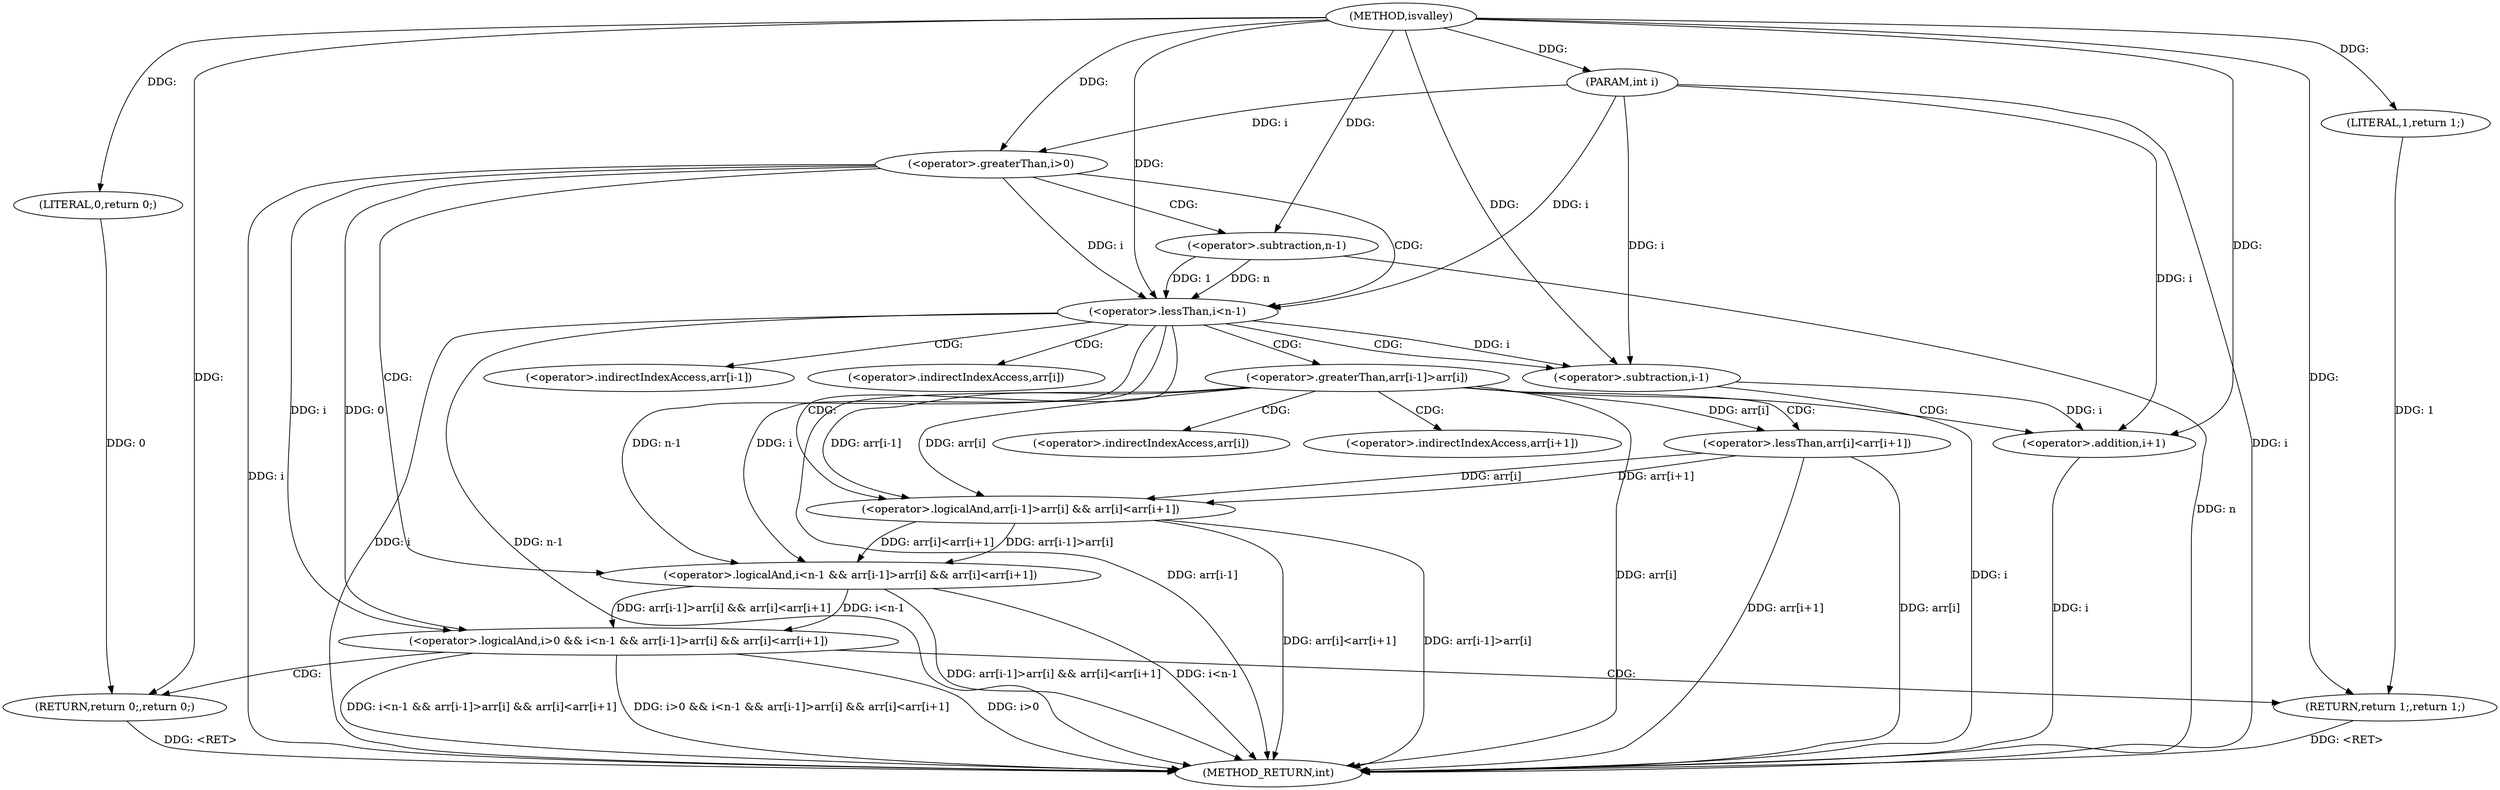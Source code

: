 digraph "isvalley" {  
"1000139" [label = "(METHOD,isvalley)" ]
"1000176" [label = "(METHOD_RETURN,int)" ]
"1000140" [label = "(PARAM,int i)" ]
"1000174" [label = "(RETURN,return 0;,return 0;)" ]
"1000143" [label = "(<operator>.logicalAnd,i>0 && i<n-1 && arr[i-1]>arr[i] && arr[i]<arr[i+1])" ]
"1000172" [label = "(RETURN,return 1;,return 1;)" ]
"1000175" [label = "(LITERAL,0,return 0;)" ]
"1000173" [label = "(LITERAL,1,return 1;)" ]
"1000144" [label = "(<operator>.greaterThan,i>0)" ]
"1000147" [label = "(<operator>.logicalAnd,i<n-1 && arr[i-1]>arr[i] && arr[i]<arr[i+1])" ]
"1000148" [label = "(<operator>.lessThan,i<n-1)" ]
"1000153" [label = "(<operator>.logicalAnd,arr[i-1]>arr[i] && arr[i]<arr[i+1])" ]
"1000150" [label = "(<operator>.subtraction,n-1)" ]
"1000154" [label = "(<operator>.greaterThan,arr[i-1]>arr[i])" ]
"1000163" [label = "(<operator>.lessThan,arr[i]<arr[i+1])" ]
"1000157" [label = "(<operator>.subtraction,i-1)" ]
"1000169" [label = "(<operator>.addition,i+1)" ]
"1000155" [label = "(<operator>.indirectIndexAccess,arr[i-1])" ]
"1000160" [label = "(<operator>.indirectIndexAccess,arr[i])" ]
"1000164" [label = "(<operator>.indirectIndexAccess,arr[i])" ]
"1000167" [label = "(<operator>.indirectIndexAccess,arr[i+1])" ]
  "1000172" -> "1000176"  [ label = "DDG: <RET>"] 
  "1000174" -> "1000176"  [ label = "DDG: <RET>"] 
  "1000140" -> "1000176"  [ label = "DDG: i"] 
  "1000144" -> "1000176"  [ label = "DDG: i"] 
  "1000143" -> "1000176"  [ label = "DDG: i>0"] 
  "1000148" -> "1000176"  [ label = "DDG: i"] 
  "1000148" -> "1000176"  [ label = "DDG: n-1"] 
  "1000147" -> "1000176"  [ label = "DDG: i<n-1"] 
  "1000157" -> "1000176"  [ label = "DDG: i"] 
  "1000154" -> "1000176"  [ label = "DDG: arr[i-1]"] 
  "1000154" -> "1000176"  [ label = "DDG: arr[i]"] 
  "1000153" -> "1000176"  [ label = "DDG: arr[i-1]>arr[i]"] 
  "1000163" -> "1000176"  [ label = "DDG: arr[i]"] 
  "1000169" -> "1000176"  [ label = "DDG: i"] 
  "1000163" -> "1000176"  [ label = "DDG: arr[i+1]"] 
  "1000153" -> "1000176"  [ label = "DDG: arr[i]<arr[i+1]"] 
  "1000147" -> "1000176"  [ label = "DDG: arr[i-1]>arr[i] && arr[i]<arr[i+1]"] 
  "1000143" -> "1000176"  [ label = "DDG: i<n-1 && arr[i-1]>arr[i] && arr[i]<arr[i+1]"] 
  "1000143" -> "1000176"  [ label = "DDG: i>0 && i<n-1 && arr[i-1]>arr[i] && arr[i]<arr[i+1]"] 
  "1000150" -> "1000176"  [ label = "DDG: n"] 
  "1000139" -> "1000140"  [ label = "DDG: "] 
  "1000175" -> "1000174"  [ label = "DDG: 0"] 
  "1000139" -> "1000174"  [ label = "DDG: "] 
  "1000173" -> "1000172"  [ label = "DDG: 1"] 
  "1000139" -> "1000172"  [ label = "DDG: "] 
  "1000139" -> "1000175"  [ label = "DDG: "] 
  "1000144" -> "1000143"  [ label = "DDG: 0"] 
  "1000144" -> "1000143"  [ label = "DDG: i"] 
  "1000147" -> "1000143"  [ label = "DDG: i<n-1"] 
  "1000147" -> "1000143"  [ label = "DDG: arr[i-1]>arr[i] && arr[i]<arr[i+1]"] 
  "1000139" -> "1000173"  [ label = "DDG: "] 
  "1000140" -> "1000144"  [ label = "DDG: i"] 
  "1000139" -> "1000144"  [ label = "DDG: "] 
  "1000148" -> "1000147"  [ label = "DDG: n-1"] 
  "1000148" -> "1000147"  [ label = "DDG: i"] 
  "1000153" -> "1000147"  [ label = "DDG: arr[i]<arr[i+1]"] 
  "1000153" -> "1000147"  [ label = "DDG: arr[i-1]>arr[i]"] 
  "1000144" -> "1000148"  [ label = "DDG: i"] 
  "1000140" -> "1000148"  [ label = "DDG: i"] 
  "1000139" -> "1000148"  [ label = "DDG: "] 
  "1000150" -> "1000148"  [ label = "DDG: n"] 
  "1000150" -> "1000148"  [ label = "DDG: 1"] 
  "1000154" -> "1000153"  [ label = "DDG: arr[i-1]"] 
  "1000154" -> "1000153"  [ label = "DDG: arr[i]"] 
  "1000163" -> "1000153"  [ label = "DDG: arr[i]"] 
  "1000163" -> "1000153"  [ label = "DDG: arr[i+1]"] 
  "1000139" -> "1000150"  [ label = "DDG: "] 
  "1000154" -> "1000163"  [ label = "DDG: arr[i]"] 
  "1000148" -> "1000157"  [ label = "DDG: i"] 
  "1000140" -> "1000157"  [ label = "DDG: i"] 
  "1000139" -> "1000157"  [ label = "DDG: "] 
  "1000157" -> "1000169"  [ label = "DDG: i"] 
  "1000140" -> "1000169"  [ label = "DDG: i"] 
  "1000139" -> "1000169"  [ label = "DDG: "] 
  "1000143" -> "1000174"  [ label = "CDG: "] 
  "1000143" -> "1000172"  [ label = "CDG: "] 
  "1000144" -> "1000147"  [ label = "CDG: "] 
  "1000144" -> "1000150"  [ label = "CDG: "] 
  "1000144" -> "1000148"  [ label = "CDG: "] 
  "1000148" -> "1000153"  [ label = "CDG: "] 
  "1000148" -> "1000155"  [ label = "CDG: "] 
  "1000148" -> "1000154"  [ label = "CDG: "] 
  "1000148" -> "1000160"  [ label = "CDG: "] 
  "1000148" -> "1000157"  [ label = "CDG: "] 
  "1000154" -> "1000163"  [ label = "CDG: "] 
  "1000154" -> "1000164"  [ label = "CDG: "] 
  "1000154" -> "1000167"  [ label = "CDG: "] 
  "1000154" -> "1000169"  [ label = "CDG: "] 
}
